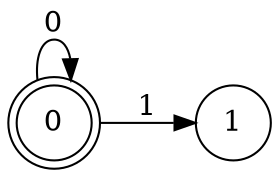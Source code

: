 digraph finite_state_machine {
	rankdir=LR;
	size="8,5"
	node [shape = doublecircle]; 0;
	node [shape = circle];
	0 -> 0 [label="0"];
    0 -> 1 [label="1"];
	
}